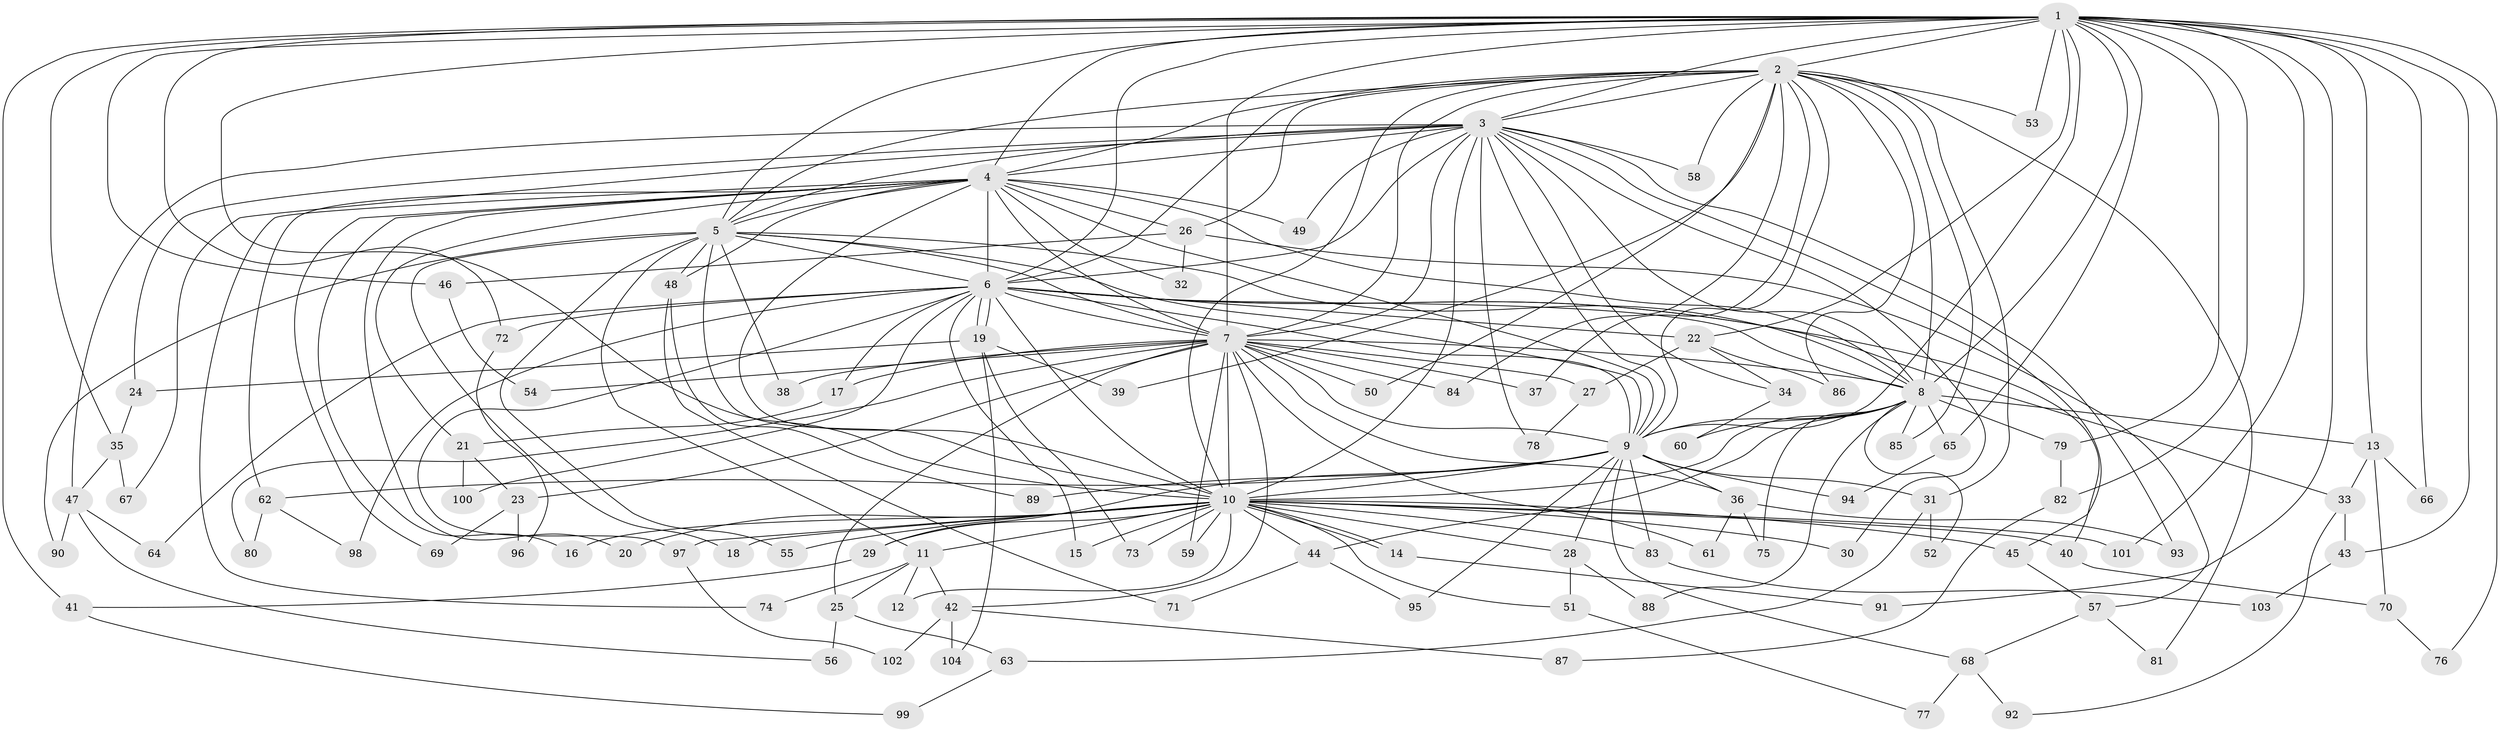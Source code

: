 // Generated by graph-tools (version 1.1) at 2025/13/03/09/25 04:13:57]
// undirected, 104 vertices, 233 edges
graph export_dot {
graph [start="1"]
  node [color=gray90,style=filled];
  1;
  2;
  3;
  4;
  5;
  6;
  7;
  8;
  9;
  10;
  11;
  12;
  13;
  14;
  15;
  16;
  17;
  18;
  19;
  20;
  21;
  22;
  23;
  24;
  25;
  26;
  27;
  28;
  29;
  30;
  31;
  32;
  33;
  34;
  35;
  36;
  37;
  38;
  39;
  40;
  41;
  42;
  43;
  44;
  45;
  46;
  47;
  48;
  49;
  50;
  51;
  52;
  53;
  54;
  55;
  56;
  57;
  58;
  59;
  60;
  61;
  62;
  63;
  64;
  65;
  66;
  67;
  68;
  69;
  70;
  71;
  72;
  73;
  74;
  75;
  76;
  77;
  78;
  79;
  80;
  81;
  82;
  83;
  84;
  85;
  86;
  87;
  88;
  89;
  90;
  91;
  92;
  93;
  94;
  95;
  96;
  97;
  98;
  99;
  100;
  101;
  102;
  103;
  104;
  1 -- 2;
  1 -- 3;
  1 -- 4;
  1 -- 5;
  1 -- 6;
  1 -- 7;
  1 -- 8;
  1 -- 9;
  1 -- 10;
  1 -- 13;
  1 -- 22;
  1 -- 35;
  1 -- 41;
  1 -- 43;
  1 -- 46;
  1 -- 53;
  1 -- 65;
  1 -- 66;
  1 -- 72;
  1 -- 76;
  1 -- 79;
  1 -- 82;
  1 -- 91;
  1 -- 101;
  2 -- 3;
  2 -- 4;
  2 -- 5;
  2 -- 6;
  2 -- 7;
  2 -- 8;
  2 -- 9;
  2 -- 10;
  2 -- 26;
  2 -- 31;
  2 -- 37;
  2 -- 39;
  2 -- 50;
  2 -- 53;
  2 -- 58;
  2 -- 81;
  2 -- 84;
  2 -- 85;
  2 -- 86;
  3 -- 4;
  3 -- 5;
  3 -- 6;
  3 -- 7;
  3 -- 8;
  3 -- 9;
  3 -- 10;
  3 -- 24;
  3 -- 30;
  3 -- 34;
  3 -- 45;
  3 -- 47;
  3 -- 49;
  3 -- 58;
  3 -- 67;
  3 -- 78;
  3 -- 93;
  4 -- 5;
  4 -- 6;
  4 -- 7;
  4 -- 8;
  4 -- 9;
  4 -- 10;
  4 -- 16;
  4 -- 20;
  4 -- 21;
  4 -- 26;
  4 -- 32;
  4 -- 48;
  4 -- 49;
  4 -- 62;
  4 -- 69;
  4 -- 74;
  5 -- 6;
  5 -- 7;
  5 -- 8;
  5 -- 9;
  5 -- 10;
  5 -- 11;
  5 -- 18;
  5 -- 38;
  5 -- 48;
  5 -- 55;
  5 -- 90;
  6 -- 7;
  6 -- 8;
  6 -- 9;
  6 -- 10;
  6 -- 15;
  6 -- 17;
  6 -- 19;
  6 -- 19;
  6 -- 22;
  6 -- 33;
  6 -- 40;
  6 -- 64;
  6 -- 72;
  6 -- 97;
  6 -- 98;
  6 -- 100;
  7 -- 8;
  7 -- 9;
  7 -- 10;
  7 -- 17;
  7 -- 23;
  7 -- 25;
  7 -- 27;
  7 -- 36;
  7 -- 37;
  7 -- 38;
  7 -- 42;
  7 -- 50;
  7 -- 54;
  7 -- 59;
  7 -- 61;
  7 -- 80;
  7 -- 84;
  8 -- 9;
  8 -- 10;
  8 -- 13;
  8 -- 44;
  8 -- 52;
  8 -- 60;
  8 -- 65;
  8 -- 75;
  8 -- 79;
  8 -- 85;
  8 -- 88;
  9 -- 10;
  9 -- 28;
  9 -- 29;
  9 -- 31;
  9 -- 36;
  9 -- 62;
  9 -- 68;
  9 -- 83;
  9 -- 89;
  9 -- 94;
  9 -- 95;
  10 -- 11;
  10 -- 12;
  10 -- 14;
  10 -- 14;
  10 -- 15;
  10 -- 16;
  10 -- 18;
  10 -- 20;
  10 -- 28;
  10 -- 29;
  10 -- 30;
  10 -- 40;
  10 -- 44;
  10 -- 45;
  10 -- 51;
  10 -- 55;
  10 -- 59;
  10 -- 73;
  10 -- 83;
  10 -- 97;
  10 -- 101;
  11 -- 12;
  11 -- 25;
  11 -- 42;
  11 -- 74;
  13 -- 33;
  13 -- 66;
  13 -- 70;
  14 -- 91;
  17 -- 21;
  19 -- 24;
  19 -- 39;
  19 -- 73;
  19 -- 104;
  21 -- 23;
  21 -- 100;
  22 -- 27;
  22 -- 34;
  22 -- 86;
  23 -- 69;
  23 -- 96;
  24 -- 35;
  25 -- 56;
  25 -- 63;
  26 -- 32;
  26 -- 46;
  26 -- 57;
  27 -- 78;
  28 -- 51;
  28 -- 88;
  29 -- 41;
  31 -- 52;
  31 -- 63;
  33 -- 43;
  33 -- 92;
  34 -- 60;
  35 -- 47;
  35 -- 67;
  36 -- 61;
  36 -- 75;
  36 -- 93;
  40 -- 70;
  41 -- 99;
  42 -- 87;
  42 -- 102;
  42 -- 104;
  43 -- 103;
  44 -- 71;
  44 -- 95;
  45 -- 57;
  46 -- 54;
  47 -- 56;
  47 -- 64;
  47 -- 90;
  48 -- 71;
  48 -- 89;
  51 -- 77;
  57 -- 68;
  57 -- 81;
  62 -- 80;
  62 -- 98;
  63 -- 99;
  65 -- 94;
  68 -- 77;
  68 -- 92;
  70 -- 76;
  72 -- 96;
  79 -- 82;
  82 -- 87;
  83 -- 103;
  97 -- 102;
}
